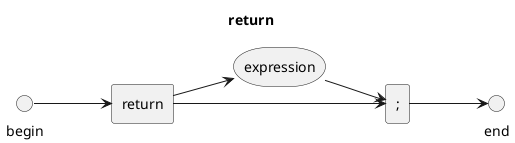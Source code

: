 @startuml
left to right direction
title return

circle "begin" as BEGIN
circle "end" as END
rectangle return
storage expression
rectangle ";" as semicolon

BEGIN-->return
return-->semicolon
semicolon-->END
return-->expression
expression-->semicolon
@enduml
